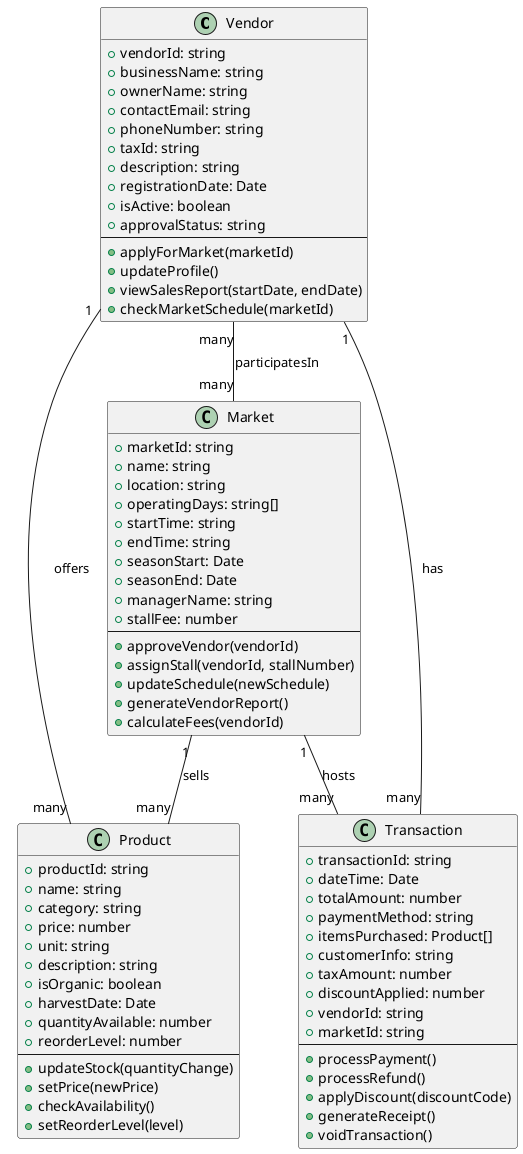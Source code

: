 :

#corrected model
```plantuml
@startuml FarmersMarketVendorManagementSystem

class Vendor {
  + vendorId: string
  + businessName: string
  + ownerName: string
  + contactEmail: string
  + phoneNumber: string
  + taxId: string
  + description: string
  + registrationDate: Date
  + isActive: boolean
  + approvalStatus: string
  --
  + applyForMarket(marketId)
  + updateProfile()
  + viewSalesReport(startDate, endDate)
  + checkMarketSchedule(marketId)
}

class Product {
  + productId: string
  + name: string
  + category: string
  + price: number
  + unit: string
  + description: string
  + isOrganic: boolean
  + harvestDate: Date
  + quantityAvailable: number
  + reorderLevel: number
  --
  + updateStock(quantityChange)
  + setPrice(newPrice)
  + checkAvailability()
  + setReorderLevel(level)
}

class Market {
  + marketId: string
  + name: string
  + location: string
  + operatingDays: string[]
  + startTime: string
  + endTime: string
  + seasonStart: Date
  + seasonEnd: Date
  + managerName: string
  + stallFee: number
  --
  + approveVendor(vendorId)
  + assignStall(vendorId, stallNumber)
  + updateSchedule(newSchedule)
  + generateVendorReport()
  + calculateFees(vendorId)
}

class Transaction {
  + transactionId: string
  + dateTime: Date
  + totalAmount: number
  + paymentMethod: string
  + itemsPurchased: Product[]
  + customerInfo: string
  + taxAmount: number
  + discountApplied: number
  + vendorId: string
  + marketId: string
  --
  + processPayment()
  + processRefund()
  + applyDiscount(discountCode)
  + generateReceipt()
  + voidTransaction()
}

Vendor "1" -- "many" Product : offers
Vendor "many" -- "many" Market : participatesIn
Vendor "1" -- "many" Transaction : has
Market "1" -- "many" Transaction : hosts
Market "1" -- "many" Product : sells
@enduml
